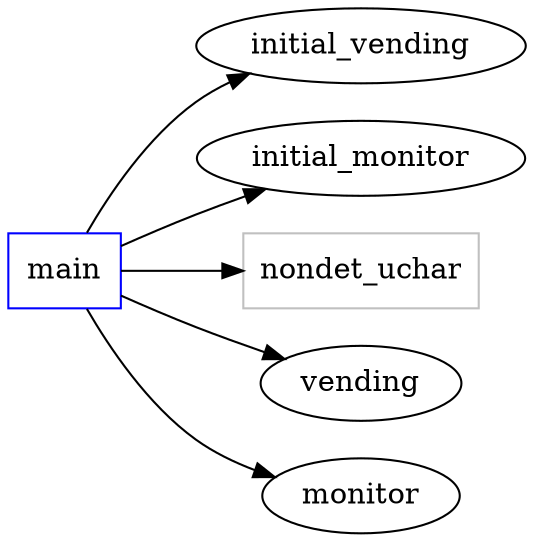 digraph functioncalls {
rankdir=LR;

main [shape="box", color=blue];
main -> initial_vending;
main -> initial_monitor;
nondet_uchar [shape="box", color=grey];
main -> nondet_uchar;
main -> vending;
main -> monitor;
}
